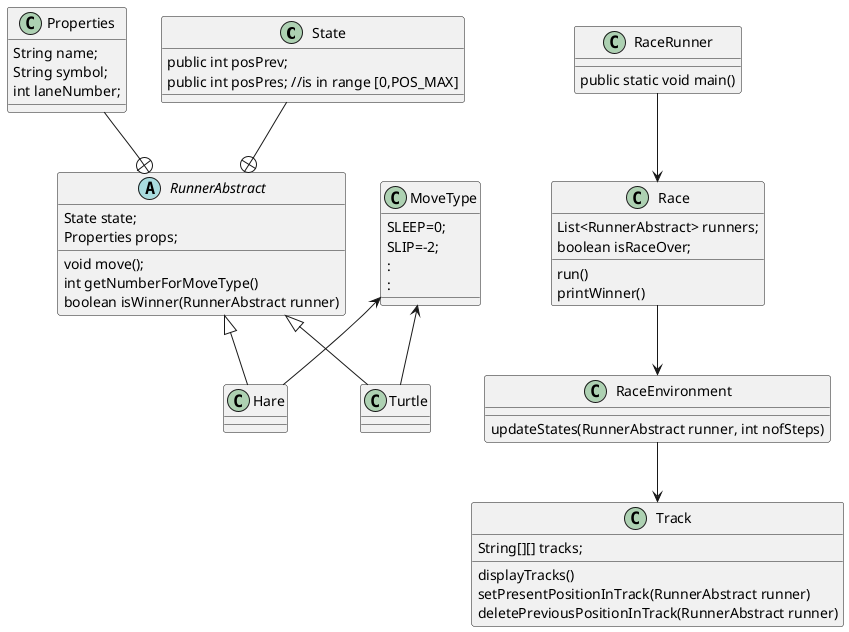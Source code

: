 @startuml
'https://plantuml.com/class-diagram

'https://java-programming.mooc.fi/part-11/1-class-diagrams

class State {
       public int posPrev;
       public int posPres; //is in range [0,POS_MAX]
}

class Properties {
        String name;
        String symbol;
        int laneNumber;
}

abstract class RunnerAbstract {
    State state;
    Properties props;

    void move();
    int getNumberForMoveType()
    boolean isWinner(RunnerAbstract runner)
}

class MoveType {
    SLEEP=0;
    SLIP=-2;
    :
    :
}

RunnerAbstract +-u- State
RunnerAbstract +-u- Properties
RunnerAbstract <|-- Hare
RunnerAbstract <|-- Turtle

MoveType <-d- Turtle
MoveType <-d- Hare

class RaceRunner {
    public static void main()
}

class Race {
    List<RunnerAbstract> runners;
    boolean isRaceOver;
    run()
    printWinner()
}

class RaceEnvironment {
    updateStates(RunnerAbstract runner, int nofSteps)
 }

class Track {
String[][] tracks;

displayTracks()
setPresentPositionInTrack(RunnerAbstract runner)
deletePreviousPositionInTrack(RunnerAbstract runner)

}

RaceRunner --> Race
Race --> RaceEnvironment
RaceEnvironment --> Track

@enduml